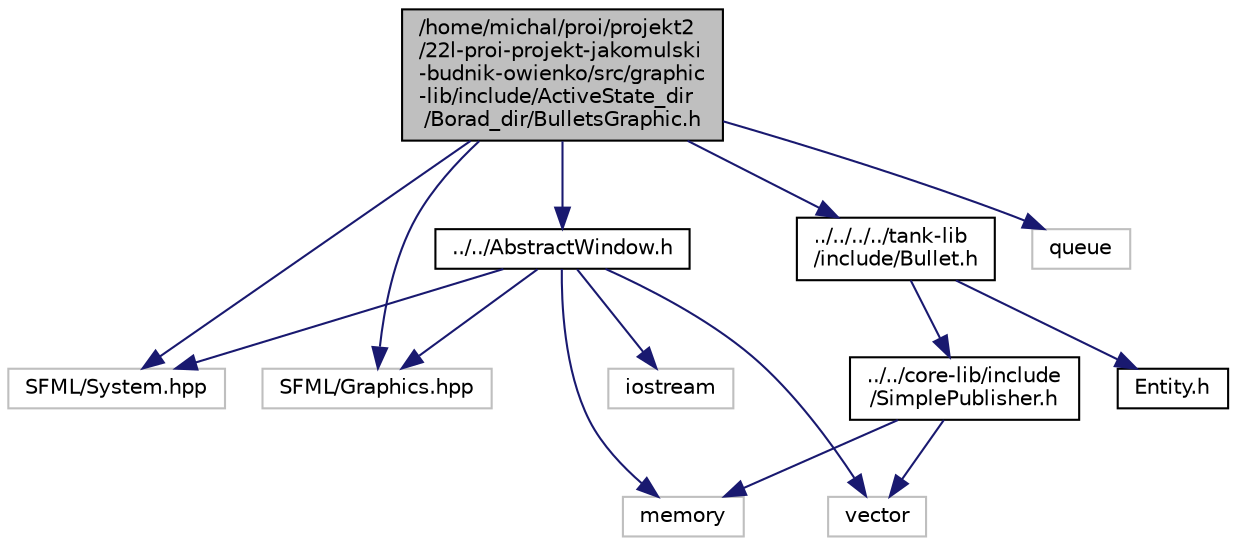 digraph "/home/michal/proi/projekt2/22l-proi-projekt-jakomulski-budnik-owienko/src/graphic-lib/include/ActiveState_dir/Borad_dir/BulletsGraphic.h"
{
 // INTERACTIVE_SVG=YES
 // LATEX_PDF_SIZE
  bgcolor="transparent";
  edge [fontname="Helvetica",fontsize="10",labelfontname="Helvetica",labelfontsize="10"];
  node [fontname="Helvetica",fontsize="10",shape=record];
  Node1 [label="/home/michal/proi/projekt2\l/22l-proi-projekt-jakomulski\l-budnik-owienko/src/graphic\l-lib/include/ActiveState_dir\l/Borad_dir/BulletsGraphic.h",height=0.2,width=0.4,color="black", fillcolor="grey75", style="filled", fontcolor="black",tooltip=" "];
  Node1 -> Node2 [color="midnightblue",fontsize="10",style="solid",fontname="Helvetica"];
  Node2 [label="SFML/System.hpp",height=0.2,width=0.4,color="grey75",tooltip=" "];
  Node1 -> Node3 [color="midnightblue",fontsize="10",style="solid",fontname="Helvetica"];
  Node3 [label="SFML/Graphics.hpp",height=0.2,width=0.4,color="grey75",tooltip=" "];
  Node1 -> Node4 [color="midnightblue",fontsize="10",style="solid",fontname="Helvetica"];
  Node4 [label="../../AbstractWindow.h",height=0.2,width=0.4,color="black",URL="$_abstract_window_8h.html",tooltip=" "];
  Node4 -> Node2 [color="midnightblue",fontsize="10",style="solid",fontname="Helvetica"];
  Node4 -> Node3 [color="midnightblue",fontsize="10",style="solid",fontname="Helvetica"];
  Node4 -> Node5 [color="midnightblue",fontsize="10",style="solid",fontname="Helvetica"];
  Node5 [label="iostream",height=0.2,width=0.4,color="grey75",tooltip=" "];
  Node4 -> Node6 [color="midnightblue",fontsize="10",style="solid",fontname="Helvetica"];
  Node6 [label="vector",height=0.2,width=0.4,color="grey75",tooltip=" "];
  Node4 -> Node7 [color="midnightblue",fontsize="10",style="solid",fontname="Helvetica"];
  Node7 [label="memory",height=0.2,width=0.4,color="grey75",tooltip=" "];
  Node1 -> Node8 [color="midnightblue",fontsize="10",style="solid",fontname="Helvetica"];
  Node8 [label="../../../../tank-lib\l/include/Bullet.h",height=0.2,width=0.4,color="black",URL="$_bullet_8h.html",tooltip=" "];
  Node8 -> Node9 [color="midnightblue",fontsize="10",style="solid",fontname="Helvetica"];
  Node9 [label="../../core-lib/include\l/SimplePublisher.h",height=0.2,width=0.4,color="black",URL="$_simple_publisher_8h.html",tooltip=" "];
  Node9 -> Node7 [color="midnightblue",fontsize="10",style="solid",fontname="Helvetica"];
  Node9 -> Node6 [color="midnightblue",fontsize="10",style="solid",fontname="Helvetica"];
  Node8 -> Node10 [color="midnightblue",fontsize="10",style="solid",fontname="Helvetica"];
  Node10 [label="Entity.h",height=0.2,width=0.4,color="black",URL="$_entity_8h.html",tooltip=" "];
  Node1 -> Node11 [color="midnightblue",fontsize="10",style="solid",fontname="Helvetica"];
  Node11 [label="queue",height=0.2,width=0.4,color="grey75",tooltip=" "];
}
